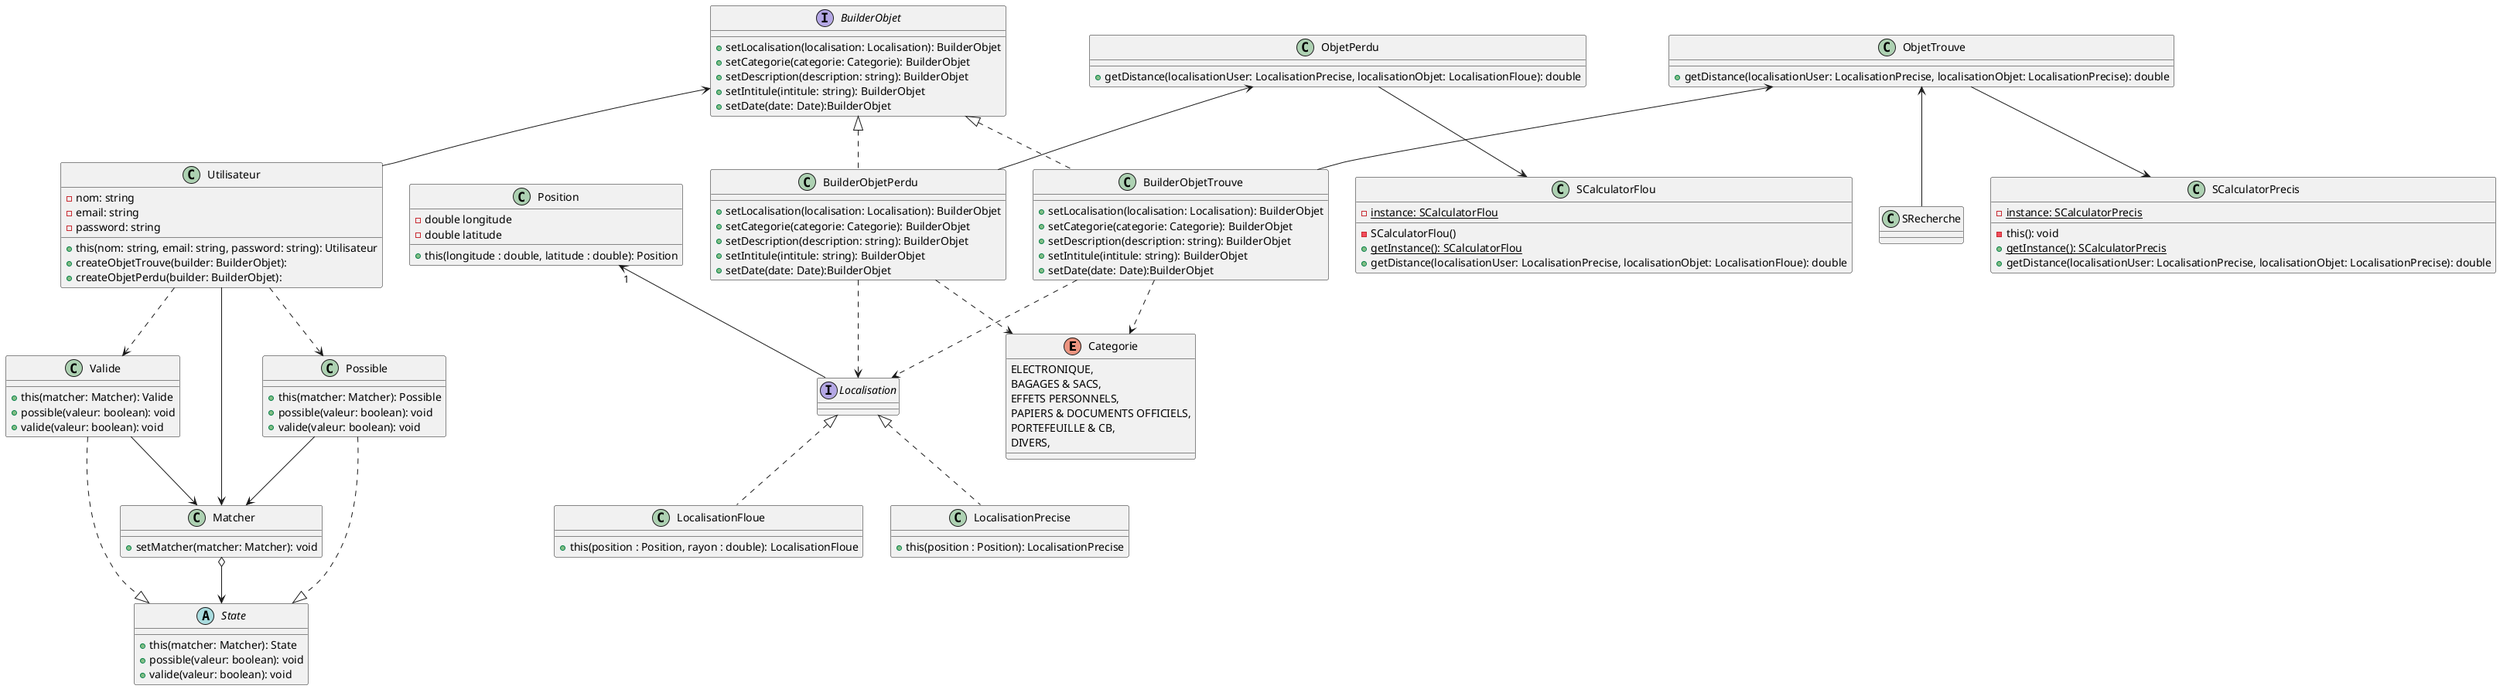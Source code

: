 @startuml
'https://plantuml.com/class-diagram

enum Categorie
{
    ELECTRONIQUE,
    BAGAGES & SACS,
    EFFETS PERSONNELS, /' Clés, ...'/
    PAPIERS & DOCUMENTS OFFICIELS,
    PORTEFEUILLE & CB,
    DIVERS,
}

class Position
{
    - double longitude
    - double latitude
    + this(longitude : double, latitude : double): Position
}

interface Localisation
{
}

class LocalisationPrecise
{
    +this(position : Position): LocalisationPrecise
}

class LocalisationFloue
{
    +this(position : Position, rayon : double): LocalisationFloue
}

/' Ajouter un setUser() ????'/
interface BuilderObjet{
    +setLocalisation(localisation: Localisation): BuilderObjet
    +setCategorie(categorie: Categorie): BuilderObjet
    +setDescription(description: string): BuilderObjet
    +setIntitule(intitule: string): BuilderObjet
    +setDate(date: Date):BuilderObjet
}

class BuilderObjetPerdu{
    +setLocalisation(localisation: Localisation): BuilderObjet
    +setCategorie(categorie: Categorie): BuilderObjet
    +setDescription(description: string): BuilderObjet
    +setIntitule(intitule: string): BuilderObjet
    +setDate(date: Date):BuilderObjet

}

class BuilderObjetTrouve{
    +setLocalisation(localisation: Localisation): BuilderObjet
    +setCategorie(categorie: Categorie): BuilderObjet
    +setDescription(description: string): BuilderObjet
    +setIntitule(intitule: string): BuilderObjet
    +setDate(date: Date):BuilderObjet
}

class ObjetTrouve{
    +getDistance(localisationUser: LocalisationPrecise, localisationObjet: LocalisationPrecise): double
}

class ObjetPerdu{
    +getDistance(localisationUser: LocalisationPrecise, localisationObjet: LocalisationFloue): double
}

/' Director de patron builder '/
/' Client de patron state '/
/' Client créé un matcher ??? '/
class Utilisateur{
    -nom: string
    -email: string
    -password: string
    +this(nom: string, email: string, password: string): Utilisateur
    +createObjetTrouve(builder: BuilderObjet):
    +createObjetPerdu(builder: BuilderObjet):
}

class SCalculatorPrecis{
    -{static} instance: SCalculatorPrecis
    -this(): void
    +{static} getInstance(): SCalculatorPrecis
    +getDistance(localisationUser: LocalisationPrecise, localisationObjet: LocalisationPrecise): double
}

class SCalculatorFlou{
    -{static} instance: SCalculatorFlou
    -SCalculatorFlou()
    +{static} getInstance(): SCalculatorFlou
    +getDistance(localisationUser: LocalisationPrecise, localisationObjet: LocalisationFloue): double
}

/' SINGLETON ??? '/
class SRecherche{

}

/' Context du patron state '/
class Matcher{
    +setMatcher(matcher: Matcher): void
}

/' Interface ou abstract class?? '/
/' Qu'est ce qu'on fait dans les méthodes on set un boolean ??? '/
abstract class State{
    +this(matcher: Matcher): State
    +possible(valeur: boolean): void
    /' La méthode valide() supprime les objets perdus et trouvés concernés par le matching '/
    +valide(valeur: boolean): void
}

class Possible{
    +this(matcher: Matcher): Possible
    +possible(valeur: boolean): void
    +valide(valeur: boolean): void
}

class Valide{
    +this(matcher: Matcher): Valide
    +possible(valeur: boolean): void
    +valide(valeur: boolean): void
}

BuilderObjet <|.. BuilderObjetPerdu
BuilderObjet <|.. BuilderObjetTrouve
BuilderObjet <-- Utilisateur
ObjetTrouve <-- BuilderObjetTrouve
ObjetPerdu <-- BuilderObjetPerdu

BuilderObjetPerdu ..> Categorie
BuilderObjetTrouve ..> Categorie

BuilderObjetPerdu ..> Localisation
BuilderObjetTrouve ..> Localisation

ObjetPerdu --> SCalculatorFlou
ObjetTrouve --> SCalculatorPrecis

ObjetTrouve <-- SRecherche

Localisation <|.. LocalisationPrecise
Localisation <|.. LocalisationFloue

Position "1" <-- Localisation

Valide ..|> State
Possible ..|> State
Utilisateur ..> Valide
Utilisateur ..> Possible
Utilisateur --> Matcher
Matcher o--> State
Valide --> Matcher
Possible --> Matcher

@enduml